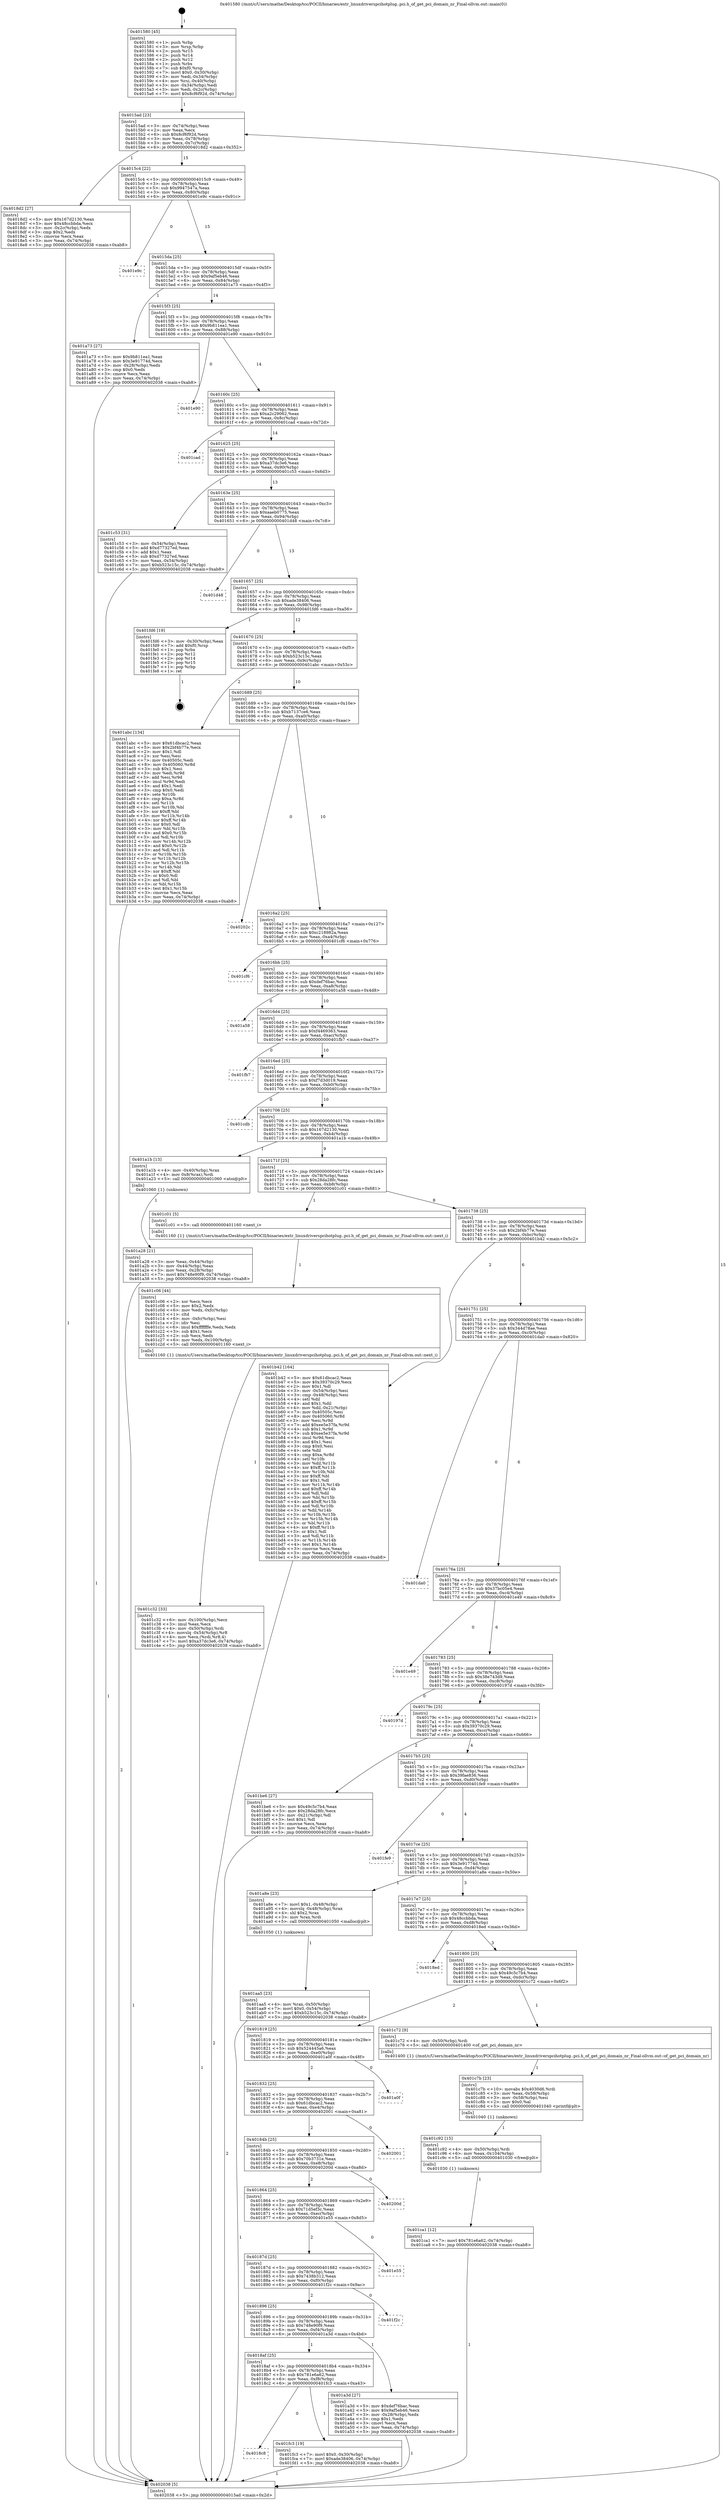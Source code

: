 digraph "0x401580" {
  label = "0x401580 (/mnt/c/Users/mathe/Desktop/tcc/POCII/binaries/extr_linuxdriverspcihotplug..pci.h_of_get_pci_domain_nr_Final-ollvm.out::main(0))"
  labelloc = "t"
  node[shape=record]

  Entry [label="",width=0.3,height=0.3,shape=circle,fillcolor=black,style=filled]
  "0x4015ad" [label="{
     0x4015ad [23]\l
     | [instrs]\l
     &nbsp;&nbsp;0x4015ad \<+3\>: mov -0x74(%rbp),%eax\l
     &nbsp;&nbsp;0x4015b0 \<+2\>: mov %eax,%ecx\l
     &nbsp;&nbsp;0x4015b2 \<+6\>: sub $0x8cf6f92d,%ecx\l
     &nbsp;&nbsp;0x4015b8 \<+3\>: mov %eax,-0x78(%rbp)\l
     &nbsp;&nbsp;0x4015bb \<+3\>: mov %ecx,-0x7c(%rbp)\l
     &nbsp;&nbsp;0x4015be \<+6\>: je 00000000004018d2 \<main+0x352\>\l
  }"]
  "0x4018d2" [label="{
     0x4018d2 [27]\l
     | [instrs]\l
     &nbsp;&nbsp;0x4018d2 \<+5\>: mov $0x167d2130,%eax\l
     &nbsp;&nbsp;0x4018d7 \<+5\>: mov $0x48ccbbda,%ecx\l
     &nbsp;&nbsp;0x4018dc \<+3\>: mov -0x2c(%rbp),%edx\l
     &nbsp;&nbsp;0x4018df \<+3\>: cmp $0x2,%edx\l
     &nbsp;&nbsp;0x4018e2 \<+3\>: cmovne %ecx,%eax\l
     &nbsp;&nbsp;0x4018e5 \<+3\>: mov %eax,-0x74(%rbp)\l
     &nbsp;&nbsp;0x4018e8 \<+5\>: jmp 0000000000402038 \<main+0xab8\>\l
  }"]
  "0x4015c4" [label="{
     0x4015c4 [22]\l
     | [instrs]\l
     &nbsp;&nbsp;0x4015c4 \<+5\>: jmp 00000000004015c9 \<main+0x49\>\l
     &nbsp;&nbsp;0x4015c9 \<+3\>: mov -0x78(%rbp),%eax\l
     &nbsp;&nbsp;0x4015cc \<+5\>: sub $0x9947547a,%eax\l
     &nbsp;&nbsp;0x4015d1 \<+3\>: mov %eax,-0x80(%rbp)\l
     &nbsp;&nbsp;0x4015d4 \<+6\>: je 0000000000401e9c \<main+0x91c\>\l
  }"]
  "0x402038" [label="{
     0x402038 [5]\l
     | [instrs]\l
     &nbsp;&nbsp;0x402038 \<+5\>: jmp 00000000004015ad \<main+0x2d\>\l
  }"]
  "0x401580" [label="{
     0x401580 [45]\l
     | [instrs]\l
     &nbsp;&nbsp;0x401580 \<+1\>: push %rbp\l
     &nbsp;&nbsp;0x401581 \<+3\>: mov %rsp,%rbp\l
     &nbsp;&nbsp;0x401584 \<+2\>: push %r15\l
     &nbsp;&nbsp;0x401586 \<+2\>: push %r14\l
     &nbsp;&nbsp;0x401588 \<+2\>: push %r12\l
     &nbsp;&nbsp;0x40158a \<+1\>: push %rbx\l
     &nbsp;&nbsp;0x40158b \<+7\>: sub $0xf0,%rsp\l
     &nbsp;&nbsp;0x401592 \<+7\>: movl $0x0,-0x30(%rbp)\l
     &nbsp;&nbsp;0x401599 \<+3\>: mov %edi,-0x34(%rbp)\l
     &nbsp;&nbsp;0x40159c \<+4\>: mov %rsi,-0x40(%rbp)\l
     &nbsp;&nbsp;0x4015a0 \<+3\>: mov -0x34(%rbp),%edi\l
     &nbsp;&nbsp;0x4015a3 \<+3\>: mov %edi,-0x2c(%rbp)\l
     &nbsp;&nbsp;0x4015a6 \<+7\>: movl $0x8cf6f92d,-0x74(%rbp)\l
  }"]
  Exit [label="",width=0.3,height=0.3,shape=circle,fillcolor=black,style=filled,peripheries=2]
  "0x401e9c" [label="{
     0x401e9c\l
  }", style=dashed]
  "0x4015da" [label="{
     0x4015da [25]\l
     | [instrs]\l
     &nbsp;&nbsp;0x4015da \<+5\>: jmp 00000000004015df \<main+0x5f\>\l
     &nbsp;&nbsp;0x4015df \<+3\>: mov -0x78(%rbp),%eax\l
     &nbsp;&nbsp;0x4015e2 \<+5\>: sub $0x9af5eb46,%eax\l
     &nbsp;&nbsp;0x4015e7 \<+6\>: mov %eax,-0x84(%rbp)\l
     &nbsp;&nbsp;0x4015ed \<+6\>: je 0000000000401a73 \<main+0x4f3\>\l
  }"]
  "0x4018c8" [label="{
     0x4018c8\l
  }", style=dashed]
  "0x401a73" [label="{
     0x401a73 [27]\l
     | [instrs]\l
     &nbsp;&nbsp;0x401a73 \<+5\>: mov $0x9b811ea1,%eax\l
     &nbsp;&nbsp;0x401a78 \<+5\>: mov $0x3e91774d,%ecx\l
     &nbsp;&nbsp;0x401a7d \<+3\>: mov -0x28(%rbp),%edx\l
     &nbsp;&nbsp;0x401a80 \<+3\>: cmp $0x0,%edx\l
     &nbsp;&nbsp;0x401a83 \<+3\>: cmove %ecx,%eax\l
     &nbsp;&nbsp;0x401a86 \<+3\>: mov %eax,-0x74(%rbp)\l
     &nbsp;&nbsp;0x401a89 \<+5\>: jmp 0000000000402038 \<main+0xab8\>\l
  }"]
  "0x4015f3" [label="{
     0x4015f3 [25]\l
     | [instrs]\l
     &nbsp;&nbsp;0x4015f3 \<+5\>: jmp 00000000004015f8 \<main+0x78\>\l
     &nbsp;&nbsp;0x4015f8 \<+3\>: mov -0x78(%rbp),%eax\l
     &nbsp;&nbsp;0x4015fb \<+5\>: sub $0x9b811ea1,%eax\l
     &nbsp;&nbsp;0x401600 \<+6\>: mov %eax,-0x88(%rbp)\l
     &nbsp;&nbsp;0x401606 \<+6\>: je 0000000000401e90 \<main+0x910\>\l
  }"]
  "0x401fc3" [label="{
     0x401fc3 [19]\l
     | [instrs]\l
     &nbsp;&nbsp;0x401fc3 \<+7\>: movl $0x0,-0x30(%rbp)\l
     &nbsp;&nbsp;0x401fca \<+7\>: movl $0xade38406,-0x74(%rbp)\l
     &nbsp;&nbsp;0x401fd1 \<+5\>: jmp 0000000000402038 \<main+0xab8\>\l
  }"]
  "0x401e90" [label="{
     0x401e90\l
  }", style=dashed]
  "0x40160c" [label="{
     0x40160c [25]\l
     | [instrs]\l
     &nbsp;&nbsp;0x40160c \<+5\>: jmp 0000000000401611 \<main+0x91\>\l
     &nbsp;&nbsp;0x401611 \<+3\>: mov -0x78(%rbp),%eax\l
     &nbsp;&nbsp;0x401614 \<+5\>: sub $0xa2c29062,%eax\l
     &nbsp;&nbsp;0x401619 \<+6\>: mov %eax,-0x8c(%rbp)\l
     &nbsp;&nbsp;0x40161f \<+6\>: je 0000000000401cad \<main+0x72d\>\l
  }"]
  "0x401ca1" [label="{
     0x401ca1 [12]\l
     | [instrs]\l
     &nbsp;&nbsp;0x401ca1 \<+7\>: movl $0x781e6a62,-0x74(%rbp)\l
     &nbsp;&nbsp;0x401ca8 \<+5\>: jmp 0000000000402038 \<main+0xab8\>\l
  }"]
  "0x401cad" [label="{
     0x401cad\l
  }", style=dashed]
  "0x401625" [label="{
     0x401625 [25]\l
     | [instrs]\l
     &nbsp;&nbsp;0x401625 \<+5\>: jmp 000000000040162a \<main+0xaa\>\l
     &nbsp;&nbsp;0x40162a \<+3\>: mov -0x78(%rbp),%eax\l
     &nbsp;&nbsp;0x40162d \<+5\>: sub $0xa37dc3e6,%eax\l
     &nbsp;&nbsp;0x401632 \<+6\>: mov %eax,-0x90(%rbp)\l
     &nbsp;&nbsp;0x401638 \<+6\>: je 0000000000401c53 \<main+0x6d3\>\l
  }"]
  "0x401c92" [label="{
     0x401c92 [15]\l
     | [instrs]\l
     &nbsp;&nbsp;0x401c92 \<+4\>: mov -0x50(%rbp),%rdi\l
     &nbsp;&nbsp;0x401c96 \<+6\>: mov %eax,-0x104(%rbp)\l
     &nbsp;&nbsp;0x401c9c \<+5\>: call 0000000000401030 \<free@plt\>\l
     | [calls]\l
     &nbsp;&nbsp;0x401030 \{1\} (unknown)\l
  }"]
  "0x401c53" [label="{
     0x401c53 [31]\l
     | [instrs]\l
     &nbsp;&nbsp;0x401c53 \<+3\>: mov -0x54(%rbp),%eax\l
     &nbsp;&nbsp;0x401c56 \<+5\>: add $0xd77327ed,%eax\l
     &nbsp;&nbsp;0x401c5b \<+3\>: add $0x1,%eax\l
     &nbsp;&nbsp;0x401c5e \<+5\>: sub $0xd77327ed,%eax\l
     &nbsp;&nbsp;0x401c63 \<+3\>: mov %eax,-0x54(%rbp)\l
     &nbsp;&nbsp;0x401c66 \<+7\>: movl $0xb523c15c,-0x74(%rbp)\l
     &nbsp;&nbsp;0x401c6d \<+5\>: jmp 0000000000402038 \<main+0xab8\>\l
  }"]
  "0x40163e" [label="{
     0x40163e [25]\l
     | [instrs]\l
     &nbsp;&nbsp;0x40163e \<+5\>: jmp 0000000000401643 \<main+0xc3\>\l
     &nbsp;&nbsp;0x401643 \<+3\>: mov -0x78(%rbp),%eax\l
     &nbsp;&nbsp;0x401646 \<+5\>: sub $0xaaeb0775,%eax\l
     &nbsp;&nbsp;0x40164b \<+6\>: mov %eax,-0x94(%rbp)\l
     &nbsp;&nbsp;0x401651 \<+6\>: je 0000000000401d48 \<main+0x7c8\>\l
  }"]
  "0x401c7b" [label="{
     0x401c7b [23]\l
     | [instrs]\l
     &nbsp;&nbsp;0x401c7b \<+10\>: movabs $0x4030d6,%rdi\l
     &nbsp;&nbsp;0x401c85 \<+3\>: mov %eax,-0x58(%rbp)\l
     &nbsp;&nbsp;0x401c88 \<+3\>: mov -0x58(%rbp),%esi\l
     &nbsp;&nbsp;0x401c8b \<+2\>: mov $0x0,%al\l
     &nbsp;&nbsp;0x401c8d \<+5\>: call 0000000000401040 \<printf@plt\>\l
     | [calls]\l
     &nbsp;&nbsp;0x401040 \{1\} (unknown)\l
  }"]
  "0x401d48" [label="{
     0x401d48\l
  }", style=dashed]
  "0x401657" [label="{
     0x401657 [25]\l
     | [instrs]\l
     &nbsp;&nbsp;0x401657 \<+5\>: jmp 000000000040165c \<main+0xdc\>\l
     &nbsp;&nbsp;0x40165c \<+3\>: mov -0x78(%rbp),%eax\l
     &nbsp;&nbsp;0x40165f \<+5\>: sub $0xade38406,%eax\l
     &nbsp;&nbsp;0x401664 \<+6\>: mov %eax,-0x98(%rbp)\l
     &nbsp;&nbsp;0x40166a \<+6\>: je 0000000000401fd6 \<main+0xa56\>\l
  }"]
  "0x401c32" [label="{
     0x401c32 [33]\l
     | [instrs]\l
     &nbsp;&nbsp;0x401c32 \<+6\>: mov -0x100(%rbp),%ecx\l
     &nbsp;&nbsp;0x401c38 \<+3\>: imul %eax,%ecx\l
     &nbsp;&nbsp;0x401c3b \<+4\>: mov -0x50(%rbp),%rdi\l
     &nbsp;&nbsp;0x401c3f \<+4\>: movslq -0x54(%rbp),%r8\l
     &nbsp;&nbsp;0x401c43 \<+4\>: mov %ecx,(%rdi,%r8,4)\l
     &nbsp;&nbsp;0x401c47 \<+7\>: movl $0xa37dc3e6,-0x74(%rbp)\l
     &nbsp;&nbsp;0x401c4e \<+5\>: jmp 0000000000402038 \<main+0xab8\>\l
  }"]
  "0x401fd6" [label="{
     0x401fd6 [19]\l
     | [instrs]\l
     &nbsp;&nbsp;0x401fd6 \<+3\>: mov -0x30(%rbp),%eax\l
     &nbsp;&nbsp;0x401fd9 \<+7\>: add $0xf0,%rsp\l
     &nbsp;&nbsp;0x401fe0 \<+1\>: pop %rbx\l
     &nbsp;&nbsp;0x401fe1 \<+2\>: pop %r12\l
     &nbsp;&nbsp;0x401fe3 \<+2\>: pop %r14\l
     &nbsp;&nbsp;0x401fe5 \<+2\>: pop %r15\l
     &nbsp;&nbsp;0x401fe7 \<+1\>: pop %rbp\l
     &nbsp;&nbsp;0x401fe8 \<+1\>: ret\l
  }"]
  "0x401670" [label="{
     0x401670 [25]\l
     | [instrs]\l
     &nbsp;&nbsp;0x401670 \<+5\>: jmp 0000000000401675 \<main+0xf5\>\l
     &nbsp;&nbsp;0x401675 \<+3\>: mov -0x78(%rbp),%eax\l
     &nbsp;&nbsp;0x401678 \<+5\>: sub $0xb523c15c,%eax\l
     &nbsp;&nbsp;0x40167d \<+6\>: mov %eax,-0x9c(%rbp)\l
     &nbsp;&nbsp;0x401683 \<+6\>: je 0000000000401abc \<main+0x53c\>\l
  }"]
  "0x401c06" [label="{
     0x401c06 [44]\l
     | [instrs]\l
     &nbsp;&nbsp;0x401c06 \<+2\>: xor %ecx,%ecx\l
     &nbsp;&nbsp;0x401c08 \<+5\>: mov $0x2,%edx\l
     &nbsp;&nbsp;0x401c0d \<+6\>: mov %edx,-0xfc(%rbp)\l
     &nbsp;&nbsp;0x401c13 \<+1\>: cltd\l
     &nbsp;&nbsp;0x401c14 \<+6\>: mov -0xfc(%rbp),%esi\l
     &nbsp;&nbsp;0x401c1a \<+2\>: idiv %esi\l
     &nbsp;&nbsp;0x401c1c \<+6\>: imul $0xfffffffe,%edx,%edx\l
     &nbsp;&nbsp;0x401c22 \<+3\>: sub $0x1,%ecx\l
     &nbsp;&nbsp;0x401c25 \<+2\>: sub %ecx,%edx\l
     &nbsp;&nbsp;0x401c27 \<+6\>: mov %edx,-0x100(%rbp)\l
     &nbsp;&nbsp;0x401c2d \<+5\>: call 0000000000401160 \<next_i\>\l
     | [calls]\l
     &nbsp;&nbsp;0x401160 \{1\} (/mnt/c/Users/mathe/Desktop/tcc/POCII/binaries/extr_linuxdriverspcihotplug..pci.h_of_get_pci_domain_nr_Final-ollvm.out::next_i)\l
  }"]
  "0x401abc" [label="{
     0x401abc [134]\l
     | [instrs]\l
     &nbsp;&nbsp;0x401abc \<+5\>: mov $0x61dbcac2,%eax\l
     &nbsp;&nbsp;0x401ac1 \<+5\>: mov $0x2bf4b77e,%ecx\l
     &nbsp;&nbsp;0x401ac6 \<+2\>: mov $0x1,%dl\l
     &nbsp;&nbsp;0x401ac8 \<+2\>: xor %esi,%esi\l
     &nbsp;&nbsp;0x401aca \<+7\>: mov 0x40505c,%edi\l
     &nbsp;&nbsp;0x401ad1 \<+8\>: mov 0x405060,%r8d\l
     &nbsp;&nbsp;0x401ad9 \<+3\>: sub $0x1,%esi\l
     &nbsp;&nbsp;0x401adc \<+3\>: mov %edi,%r9d\l
     &nbsp;&nbsp;0x401adf \<+3\>: add %esi,%r9d\l
     &nbsp;&nbsp;0x401ae2 \<+4\>: imul %r9d,%edi\l
     &nbsp;&nbsp;0x401ae6 \<+3\>: and $0x1,%edi\l
     &nbsp;&nbsp;0x401ae9 \<+3\>: cmp $0x0,%edi\l
     &nbsp;&nbsp;0x401aec \<+4\>: sete %r10b\l
     &nbsp;&nbsp;0x401af0 \<+4\>: cmp $0xa,%r8d\l
     &nbsp;&nbsp;0x401af4 \<+4\>: setl %r11b\l
     &nbsp;&nbsp;0x401af8 \<+3\>: mov %r10b,%bl\l
     &nbsp;&nbsp;0x401afb \<+3\>: xor $0xff,%bl\l
     &nbsp;&nbsp;0x401afe \<+3\>: mov %r11b,%r14b\l
     &nbsp;&nbsp;0x401b01 \<+4\>: xor $0xff,%r14b\l
     &nbsp;&nbsp;0x401b05 \<+3\>: xor $0x0,%dl\l
     &nbsp;&nbsp;0x401b08 \<+3\>: mov %bl,%r15b\l
     &nbsp;&nbsp;0x401b0b \<+4\>: and $0x0,%r15b\l
     &nbsp;&nbsp;0x401b0f \<+3\>: and %dl,%r10b\l
     &nbsp;&nbsp;0x401b12 \<+3\>: mov %r14b,%r12b\l
     &nbsp;&nbsp;0x401b15 \<+4\>: and $0x0,%r12b\l
     &nbsp;&nbsp;0x401b19 \<+3\>: and %dl,%r11b\l
     &nbsp;&nbsp;0x401b1c \<+3\>: or %r10b,%r15b\l
     &nbsp;&nbsp;0x401b1f \<+3\>: or %r11b,%r12b\l
     &nbsp;&nbsp;0x401b22 \<+3\>: xor %r12b,%r15b\l
     &nbsp;&nbsp;0x401b25 \<+3\>: or %r14b,%bl\l
     &nbsp;&nbsp;0x401b28 \<+3\>: xor $0xff,%bl\l
     &nbsp;&nbsp;0x401b2b \<+3\>: or $0x0,%dl\l
     &nbsp;&nbsp;0x401b2e \<+2\>: and %dl,%bl\l
     &nbsp;&nbsp;0x401b30 \<+3\>: or %bl,%r15b\l
     &nbsp;&nbsp;0x401b33 \<+4\>: test $0x1,%r15b\l
     &nbsp;&nbsp;0x401b37 \<+3\>: cmovne %ecx,%eax\l
     &nbsp;&nbsp;0x401b3a \<+3\>: mov %eax,-0x74(%rbp)\l
     &nbsp;&nbsp;0x401b3d \<+5\>: jmp 0000000000402038 \<main+0xab8\>\l
  }"]
  "0x401689" [label="{
     0x401689 [25]\l
     | [instrs]\l
     &nbsp;&nbsp;0x401689 \<+5\>: jmp 000000000040168e \<main+0x10e\>\l
     &nbsp;&nbsp;0x40168e \<+3\>: mov -0x78(%rbp),%eax\l
     &nbsp;&nbsp;0x401691 \<+5\>: sub $0xb7137ce6,%eax\l
     &nbsp;&nbsp;0x401696 \<+6\>: mov %eax,-0xa0(%rbp)\l
     &nbsp;&nbsp;0x40169c \<+6\>: je 000000000040202c \<main+0xaac\>\l
  }"]
  "0x401aa5" [label="{
     0x401aa5 [23]\l
     | [instrs]\l
     &nbsp;&nbsp;0x401aa5 \<+4\>: mov %rax,-0x50(%rbp)\l
     &nbsp;&nbsp;0x401aa9 \<+7\>: movl $0x0,-0x54(%rbp)\l
     &nbsp;&nbsp;0x401ab0 \<+7\>: movl $0xb523c15c,-0x74(%rbp)\l
     &nbsp;&nbsp;0x401ab7 \<+5\>: jmp 0000000000402038 \<main+0xab8\>\l
  }"]
  "0x40202c" [label="{
     0x40202c\l
  }", style=dashed]
  "0x4016a2" [label="{
     0x4016a2 [25]\l
     | [instrs]\l
     &nbsp;&nbsp;0x4016a2 \<+5\>: jmp 00000000004016a7 \<main+0x127\>\l
     &nbsp;&nbsp;0x4016a7 \<+3\>: mov -0x78(%rbp),%eax\l
     &nbsp;&nbsp;0x4016aa \<+5\>: sub $0xc218982a,%eax\l
     &nbsp;&nbsp;0x4016af \<+6\>: mov %eax,-0xa4(%rbp)\l
     &nbsp;&nbsp;0x4016b5 \<+6\>: je 0000000000401cf6 \<main+0x776\>\l
  }"]
  "0x4018af" [label="{
     0x4018af [25]\l
     | [instrs]\l
     &nbsp;&nbsp;0x4018af \<+5\>: jmp 00000000004018b4 \<main+0x334\>\l
     &nbsp;&nbsp;0x4018b4 \<+3\>: mov -0x78(%rbp),%eax\l
     &nbsp;&nbsp;0x4018b7 \<+5\>: sub $0x781e6a62,%eax\l
     &nbsp;&nbsp;0x4018bc \<+6\>: mov %eax,-0xf8(%rbp)\l
     &nbsp;&nbsp;0x4018c2 \<+6\>: je 0000000000401fc3 \<main+0xa43\>\l
  }"]
  "0x401cf6" [label="{
     0x401cf6\l
  }", style=dashed]
  "0x4016bb" [label="{
     0x4016bb [25]\l
     | [instrs]\l
     &nbsp;&nbsp;0x4016bb \<+5\>: jmp 00000000004016c0 \<main+0x140\>\l
     &nbsp;&nbsp;0x4016c0 \<+3\>: mov -0x78(%rbp),%eax\l
     &nbsp;&nbsp;0x4016c3 \<+5\>: sub $0xdef76bac,%eax\l
     &nbsp;&nbsp;0x4016c8 \<+6\>: mov %eax,-0xa8(%rbp)\l
     &nbsp;&nbsp;0x4016ce \<+6\>: je 0000000000401a58 \<main+0x4d8\>\l
  }"]
  "0x401a3d" [label="{
     0x401a3d [27]\l
     | [instrs]\l
     &nbsp;&nbsp;0x401a3d \<+5\>: mov $0xdef76bac,%eax\l
     &nbsp;&nbsp;0x401a42 \<+5\>: mov $0x9af5eb46,%ecx\l
     &nbsp;&nbsp;0x401a47 \<+3\>: mov -0x28(%rbp),%edx\l
     &nbsp;&nbsp;0x401a4a \<+3\>: cmp $0x1,%edx\l
     &nbsp;&nbsp;0x401a4d \<+3\>: cmovl %ecx,%eax\l
     &nbsp;&nbsp;0x401a50 \<+3\>: mov %eax,-0x74(%rbp)\l
     &nbsp;&nbsp;0x401a53 \<+5\>: jmp 0000000000402038 \<main+0xab8\>\l
  }"]
  "0x401a58" [label="{
     0x401a58\l
  }", style=dashed]
  "0x4016d4" [label="{
     0x4016d4 [25]\l
     | [instrs]\l
     &nbsp;&nbsp;0x4016d4 \<+5\>: jmp 00000000004016d9 \<main+0x159\>\l
     &nbsp;&nbsp;0x4016d9 \<+3\>: mov -0x78(%rbp),%eax\l
     &nbsp;&nbsp;0x4016dc \<+5\>: sub $0xf4469363,%eax\l
     &nbsp;&nbsp;0x4016e1 \<+6\>: mov %eax,-0xac(%rbp)\l
     &nbsp;&nbsp;0x4016e7 \<+6\>: je 0000000000401fb7 \<main+0xa37\>\l
  }"]
  "0x401896" [label="{
     0x401896 [25]\l
     | [instrs]\l
     &nbsp;&nbsp;0x401896 \<+5\>: jmp 000000000040189b \<main+0x31b\>\l
     &nbsp;&nbsp;0x40189b \<+3\>: mov -0x78(%rbp),%eax\l
     &nbsp;&nbsp;0x40189e \<+5\>: sub $0x748e90f9,%eax\l
     &nbsp;&nbsp;0x4018a3 \<+6\>: mov %eax,-0xf4(%rbp)\l
     &nbsp;&nbsp;0x4018a9 \<+6\>: je 0000000000401a3d \<main+0x4bd\>\l
  }"]
  "0x401fb7" [label="{
     0x401fb7\l
  }", style=dashed]
  "0x4016ed" [label="{
     0x4016ed [25]\l
     | [instrs]\l
     &nbsp;&nbsp;0x4016ed \<+5\>: jmp 00000000004016f2 \<main+0x172\>\l
     &nbsp;&nbsp;0x4016f2 \<+3\>: mov -0x78(%rbp),%eax\l
     &nbsp;&nbsp;0x4016f5 \<+5\>: sub $0xf7d3d019,%eax\l
     &nbsp;&nbsp;0x4016fa \<+6\>: mov %eax,-0xb0(%rbp)\l
     &nbsp;&nbsp;0x401700 \<+6\>: je 0000000000401cdb \<main+0x75b\>\l
  }"]
  "0x401f2c" [label="{
     0x401f2c\l
  }", style=dashed]
  "0x401cdb" [label="{
     0x401cdb\l
  }", style=dashed]
  "0x401706" [label="{
     0x401706 [25]\l
     | [instrs]\l
     &nbsp;&nbsp;0x401706 \<+5\>: jmp 000000000040170b \<main+0x18b\>\l
     &nbsp;&nbsp;0x40170b \<+3\>: mov -0x78(%rbp),%eax\l
     &nbsp;&nbsp;0x40170e \<+5\>: sub $0x167d2130,%eax\l
     &nbsp;&nbsp;0x401713 \<+6\>: mov %eax,-0xb4(%rbp)\l
     &nbsp;&nbsp;0x401719 \<+6\>: je 0000000000401a1b \<main+0x49b\>\l
  }"]
  "0x40187d" [label="{
     0x40187d [25]\l
     | [instrs]\l
     &nbsp;&nbsp;0x40187d \<+5\>: jmp 0000000000401882 \<main+0x302\>\l
     &nbsp;&nbsp;0x401882 \<+3\>: mov -0x78(%rbp),%eax\l
     &nbsp;&nbsp;0x401885 \<+5\>: sub $0x7438b312,%eax\l
     &nbsp;&nbsp;0x40188a \<+6\>: mov %eax,-0xf0(%rbp)\l
     &nbsp;&nbsp;0x401890 \<+6\>: je 0000000000401f2c \<main+0x9ac\>\l
  }"]
  "0x401a1b" [label="{
     0x401a1b [13]\l
     | [instrs]\l
     &nbsp;&nbsp;0x401a1b \<+4\>: mov -0x40(%rbp),%rax\l
     &nbsp;&nbsp;0x401a1f \<+4\>: mov 0x8(%rax),%rdi\l
     &nbsp;&nbsp;0x401a23 \<+5\>: call 0000000000401060 \<atoi@plt\>\l
     | [calls]\l
     &nbsp;&nbsp;0x401060 \{1\} (unknown)\l
  }"]
  "0x40171f" [label="{
     0x40171f [25]\l
     | [instrs]\l
     &nbsp;&nbsp;0x40171f \<+5\>: jmp 0000000000401724 \<main+0x1a4\>\l
     &nbsp;&nbsp;0x401724 \<+3\>: mov -0x78(%rbp),%eax\l
     &nbsp;&nbsp;0x401727 \<+5\>: sub $0x28da28fc,%eax\l
     &nbsp;&nbsp;0x40172c \<+6\>: mov %eax,-0xb8(%rbp)\l
     &nbsp;&nbsp;0x401732 \<+6\>: je 0000000000401c01 \<main+0x681\>\l
  }"]
  "0x401a28" [label="{
     0x401a28 [21]\l
     | [instrs]\l
     &nbsp;&nbsp;0x401a28 \<+3\>: mov %eax,-0x44(%rbp)\l
     &nbsp;&nbsp;0x401a2b \<+3\>: mov -0x44(%rbp),%eax\l
     &nbsp;&nbsp;0x401a2e \<+3\>: mov %eax,-0x28(%rbp)\l
     &nbsp;&nbsp;0x401a31 \<+7\>: movl $0x748e90f9,-0x74(%rbp)\l
     &nbsp;&nbsp;0x401a38 \<+5\>: jmp 0000000000402038 \<main+0xab8\>\l
  }"]
  "0x401e55" [label="{
     0x401e55\l
  }", style=dashed]
  "0x401c01" [label="{
     0x401c01 [5]\l
     | [instrs]\l
     &nbsp;&nbsp;0x401c01 \<+5\>: call 0000000000401160 \<next_i\>\l
     | [calls]\l
     &nbsp;&nbsp;0x401160 \{1\} (/mnt/c/Users/mathe/Desktop/tcc/POCII/binaries/extr_linuxdriverspcihotplug..pci.h_of_get_pci_domain_nr_Final-ollvm.out::next_i)\l
  }"]
  "0x401738" [label="{
     0x401738 [25]\l
     | [instrs]\l
     &nbsp;&nbsp;0x401738 \<+5\>: jmp 000000000040173d \<main+0x1bd\>\l
     &nbsp;&nbsp;0x40173d \<+3\>: mov -0x78(%rbp),%eax\l
     &nbsp;&nbsp;0x401740 \<+5\>: sub $0x2bf4b77e,%eax\l
     &nbsp;&nbsp;0x401745 \<+6\>: mov %eax,-0xbc(%rbp)\l
     &nbsp;&nbsp;0x40174b \<+6\>: je 0000000000401b42 \<main+0x5c2\>\l
  }"]
  "0x401864" [label="{
     0x401864 [25]\l
     | [instrs]\l
     &nbsp;&nbsp;0x401864 \<+5\>: jmp 0000000000401869 \<main+0x2e9\>\l
     &nbsp;&nbsp;0x401869 \<+3\>: mov -0x78(%rbp),%eax\l
     &nbsp;&nbsp;0x40186c \<+5\>: sub $0x71d5ef3c,%eax\l
     &nbsp;&nbsp;0x401871 \<+6\>: mov %eax,-0xec(%rbp)\l
     &nbsp;&nbsp;0x401877 \<+6\>: je 0000000000401e55 \<main+0x8d5\>\l
  }"]
  "0x401b42" [label="{
     0x401b42 [164]\l
     | [instrs]\l
     &nbsp;&nbsp;0x401b42 \<+5\>: mov $0x61dbcac2,%eax\l
     &nbsp;&nbsp;0x401b47 \<+5\>: mov $0x39370c29,%ecx\l
     &nbsp;&nbsp;0x401b4c \<+2\>: mov $0x1,%dl\l
     &nbsp;&nbsp;0x401b4e \<+3\>: mov -0x54(%rbp),%esi\l
     &nbsp;&nbsp;0x401b51 \<+3\>: cmp -0x48(%rbp),%esi\l
     &nbsp;&nbsp;0x401b54 \<+4\>: setl %dil\l
     &nbsp;&nbsp;0x401b58 \<+4\>: and $0x1,%dil\l
     &nbsp;&nbsp;0x401b5c \<+4\>: mov %dil,-0x21(%rbp)\l
     &nbsp;&nbsp;0x401b60 \<+7\>: mov 0x40505c,%esi\l
     &nbsp;&nbsp;0x401b67 \<+8\>: mov 0x405060,%r8d\l
     &nbsp;&nbsp;0x401b6f \<+3\>: mov %esi,%r9d\l
     &nbsp;&nbsp;0x401b72 \<+7\>: add $0xee5e37fa,%r9d\l
     &nbsp;&nbsp;0x401b79 \<+4\>: sub $0x1,%r9d\l
     &nbsp;&nbsp;0x401b7d \<+7\>: sub $0xee5e37fa,%r9d\l
     &nbsp;&nbsp;0x401b84 \<+4\>: imul %r9d,%esi\l
     &nbsp;&nbsp;0x401b88 \<+3\>: and $0x1,%esi\l
     &nbsp;&nbsp;0x401b8b \<+3\>: cmp $0x0,%esi\l
     &nbsp;&nbsp;0x401b8e \<+4\>: sete %dil\l
     &nbsp;&nbsp;0x401b92 \<+4\>: cmp $0xa,%r8d\l
     &nbsp;&nbsp;0x401b96 \<+4\>: setl %r10b\l
     &nbsp;&nbsp;0x401b9a \<+3\>: mov %dil,%r11b\l
     &nbsp;&nbsp;0x401b9d \<+4\>: xor $0xff,%r11b\l
     &nbsp;&nbsp;0x401ba1 \<+3\>: mov %r10b,%bl\l
     &nbsp;&nbsp;0x401ba4 \<+3\>: xor $0xff,%bl\l
     &nbsp;&nbsp;0x401ba7 \<+3\>: xor $0x1,%dl\l
     &nbsp;&nbsp;0x401baa \<+3\>: mov %r11b,%r14b\l
     &nbsp;&nbsp;0x401bad \<+4\>: and $0xff,%r14b\l
     &nbsp;&nbsp;0x401bb1 \<+3\>: and %dl,%dil\l
     &nbsp;&nbsp;0x401bb4 \<+3\>: mov %bl,%r15b\l
     &nbsp;&nbsp;0x401bb7 \<+4\>: and $0xff,%r15b\l
     &nbsp;&nbsp;0x401bbb \<+3\>: and %dl,%r10b\l
     &nbsp;&nbsp;0x401bbe \<+3\>: or %dil,%r14b\l
     &nbsp;&nbsp;0x401bc1 \<+3\>: or %r10b,%r15b\l
     &nbsp;&nbsp;0x401bc4 \<+3\>: xor %r15b,%r14b\l
     &nbsp;&nbsp;0x401bc7 \<+3\>: or %bl,%r11b\l
     &nbsp;&nbsp;0x401bca \<+4\>: xor $0xff,%r11b\l
     &nbsp;&nbsp;0x401bce \<+3\>: or $0x1,%dl\l
     &nbsp;&nbsp;0x401bd1 \<+3\>: and %dl,%r11b\l
     &nbsp;&nbsp;0x401bd4 \<+3\>: or %r11b,%r14b\l
     &nbsp;&nbsp;0x401bd7 \<+4\>: test $0x1,%r14b\l
     &nbsp;&nbsp;0x401bdb \<+3\>: cmovne %ecx,%eax\l
     &nbsp;&nbsp;0x401bde \<+3\>: mov %eax,-0x74(%rbp)\l
     &nbsp;&nbsp;0x401be1 \<+5\>: jmp 0000000000402038 \<main+0xab8\>\l
  }"]
  "0x401751" [label="{
     0x401751 [25]\l
     | [instrs]\l
     &nbsp;&nbsp;0x401751 \<+5\>: jmp 0000000000401756 \<main+0x1d6\>\l
     &nbsp;&nbsp;0x401756 \<+3\>: mov -0x78(%rbp),%eax\l
     &nbsp;&nbsp;0x401759 \<+5\>: sub $0x344d78ae,%eax\l
     &nbsp;&nbsp;0x40175e \<+6\>: mov %eax,-0xc0(%rbp)\l
     &nbsp;&nbsp;0x401764 \<+6\>: je 0000000000401da0 \<main+0x820\>\l
  }"]
  "0x40200d" [label="{
     0x40200d\l
  }", style=dashed]
  "0x401da0" [label="{
     0x401da0\l
  }", style=dashed]
  "0x40176a" [label="{
     0x40176a [25]\l
     | [instrs]\l
     &nbsp;&nbsp;0x40176a \<+5\>: jmp 000000000040176f \<main+0x1ef\>\l
     &nbsp;&nbsp;0x40176f \<+3\>: mov -0x78(%rbp),%eax\l
     &nbsp;&nbsp;0x401772 \<+5\>: sub $0x37bc05e4,%eax\l
     &nbsp;&nbsp;0x401777 \<+6\>: mov %eax,-0xc4(%rbp)\l
     &nbsp;&nbsp;0x40177d \<+6\>: je 0000000000401e49 \<main+0x8c9\>\l
  }"]
  "0x40184b" [label="{
     0x40184b [25]\l
     | [instrs]\l
     &nbsp;&nbsp;0x40184b \<+5\>: jmp 0000000000401850 \<main+0x2d0\>\l
     &nbsp;&nbsp;0x401850 \<+3\>: mov -0x78(%rbp),%eax\l
     &nbsp;&nbsp;0x401853 \<+5\>: sub $0x70b3731e,%eax\l
     &nbsp;&nbsp;0x401858 \<+6\>: mov %eax,-0xe8(%rbp)\l
     &nbsp;&nbsp;0x40185e \<+6\>: je 000000000040200d \<main+0xa8d\>\l
  }"]
  "0x401e49" [label="{
     0x401e49\l
  }", style=dashed]
  "0x401783" [label="{
     0x401783 [25]\l
     | [instrs]\l
     &nbsp;&nbsp;0x401783 \<+5\>: jmp 0000000000401788 \<main+0x208\>\l
     &nbsp;&nbsp;0x401788 \<+3\>: mov -0x78(%rbp),%eax\l
     &nbsp;&nbsp;0x40178b \<+5\>: sub $0x38e743d9,%eax\l
     &nbsp;&nbsp;0x401790 \<+6\>: mov %eax,-0xc8(%rbp)\l
     &nbsp;&nbsp;0x401796 \<+6\>: je 000000000040197d \<main+0x3fd\>\l
  }"]
  "0x402001" [label="{
     0x402001\l
  }", style=dashed]
  "0x40197d" [label="{
     0x40197d\l
  }", style=dashed]
  "0x40179c" [label="{
     0x40179c [25]\l
     | [instrs]\l
     &nbsp;&nbsp;0x40179c \<+5\>: jmp 00000000004017a1 \<main+0x221\>\l
     &nbsp;&nbsp;0x4017a1 \<+3\>: mov -0x78(%rbp),%eax\l
     &nbsp;&nbsp;0x4017a4 \<+5\>: sub $0x39370c29,%eax\l
     &nbsp;&nbsp;0x4017a9 \<+6\>: mov %eax,-0xcc(%rbp)\l
     &nbsp;&nbsp;0x4017af \<+6\>: je 0000000000401be6 \<main+0x666\>\l
  }"]
  "0x401832" [label="{
     0x401832 [25]\l
     | [instrs]\l
     &nbsp;&nbsp;0x401832 \<+5\>: jmp 0000000000401837 \<main+0x2b7\>\l
     &nbsp;&nbsp;0x401837 \<+3\>: mov -0x78(%rbp),%eax\l
     &nbsp;&nbsp;0x40183a \<+5\>: sub $0x61dbcac2,%eax\l
     &nbsp;&nbsp;0x40183f \<+6\>: mov %eax,-0xe4(%rbp)\l
     &nbsp;&nbsp;0x401845 \<+6\>: je 0000000000402001 \<main+0xa81\>\l
  }"]
  "0x401be6" [label="{
     0x401be6 [27]\l
     | [instrs]\l
     &nbsp;&nbsp;0x401be6 \<+5\>: mov $0x49c5c7b4,%eax\l
     &nbsp;&nbsp;0x401beb \<+5\>: mov $0x28da28fc,%ecx\l
     &nbsp;&nbsp;0x401bf0 \<+3\>: mov -0x21(%rbp),%dl\l
     &nbsp;&nbsp;0x401bf3 \<+3\>: test $0x1,%dl\l
     &nbsp;&nbsp;0x401bf6 \<+3\>: cmovne %ecx,%eax\l
     &nbsp;&nbsp;0x401bf9 \<+3\>: mov %eax,-0x74(%rbp)\l
     &nbsp;&nbsp;0x401bfc \<+5\>: jmp 0000000000402038 \<main+0xab8\>\l
  }"]
  "0x4017b5" [label="{
     0x4017b5 [25]\l
     | [instrs]\l
     &nbsp;&nbsp;0x4017b5 \<+5\>: jmp 00000000004017ba \<main+0x23a\>\l
     &nbsp;&nbsp;0x4017ba \<+3\>: mov -0x78(%rbp),%eax\l
     &nbsp;&nbsp;0x4017bd \<+5\>: sub $0x39fae836,%eax\l
     &nbsp;&nbsp;0x4017c2 \<+6\>: mov %eax,-0xd0(%rbp)\l
     &nbsp;&nbsp;0x4017c8 \<+6\>: je 0000000000401fe9 \<main+0xa69\>\l
  }"]
  "0x401a0f" [label="{
     0x401a0f\l
  }", style=dashed]
  "0x401fe9" [label="{
     0x401fe9\l
  }", style=dashed]
  "0x4017ce" [label="{
     0x4017ce [25]\l
     | [instrs]\l
     &nbsp;&nbsp;0x4017ce \<+5\>: jmp 00000000004017d3 \<main+0x253\>\l
     &nbsp;&nbsp;0x4017d3 \<+3\>: mov -0x78(%rbp),%eax\l
     &nbsp;&nbsp;0x4017d6 \<+5\>: sub $0x3e91774d,%eax\l
     &nbsp;&nbsp;0x4017db \<+6\>: mov %eax,-0xd4(%rbp)\l
     &nbsp;&nbsp;0x4017e1 \<+6\>: je 0000000000401a8e \<main+0x50e\>\l
  }"]
  "0x401819" [label="{
     0x401819 [25]\l
     | [instrs]\l
     &nbsp;&nbsp;0x401819 \<+5\>: jmp 000000000040181e \<main+0x29e\>\l
     &nbsp;&nbsp;0x40181e \<+3\>: mov -0x78(%rbp),%eax\l
     &nbsp;&nbsp;0x401821 \<+5\>: sub $0x524445a6,%eax\l
     &nbsp;&nbsp;0x401826 \<+6\>: mov %eax,-0xe0(%rbp)\l
     &nbsp;&nbsp;0x40182c \<+6\>: je 0000000000401a0f \<main+0x48f\>\l
  }"]
  "0x401a8e" [label="{
     0x401a8e [23]\l
     | [instrs]\l
     &nbsp;&nbsp;0x401a8e \<+7\>: movl $0x1,-0x48(%rbp)\l
     &nbsp;&nbsp;0x401a95 \<+4\>: movslq -0x48(%rbp),%rax\l
     &nbsp;&nbsp;0x401a99 \<+4\>: shl $0x2,%rax\l
     &nbsp;&nbsp;0x401a9d \<+3\>: mov %rax,%rdi\l
     &nbsp;&nbsp;0x401aa0 \<+5\>: call 0000000000401050 \<malloc@plt\>\l
     | [calls]\l
     &nbsp;&nbsp;0x401050 \{1\} (unknown)\l
  }"]
  "0x4017e7" [label="{
     0x4017e7 [25]\l
     | [instrs]\l
     &nbsp;&nbsp;0x4017e7 \<+5\>: jmp 00000000004017ec \<main+0x26c\>\l
     &nbsp;&nbsp;0x4017ec \<+3\>: mov -0x78(%rbp),%eax\l
     &nbsp;&nbsp;0x4017ef \<+5\>: sub $0x48ccbbda,%eax\l
     &nbsp;&nbsp;0x4017f4 \<+6\>: mov %eax,-0xd8(%rbp)\l
     &nbsp;&nbsp;0x4017fa \<+6\>: je 00000000004018ed \<main+0x36d\>\l
  }"]
  "0x401c72" [label="{
     0x401c72 [9]\l
     | [instrs]\l
     &nbsp;&nbsp;0x401c72 \<+4\>: mov -0x50(%rbp),%rdi\l
     &nbsp;&nbsp;0x401c76 \<+5\>: call 0000000000401400 \<of_get_pci_domain_nr\>\l
     | [calls]\l
     &nbsp;&nbsp;0x401400 \{1\} (/mnt/c/Users/mathe/Desktop/tcc/POCII/binaries/extr_linuxdriverspcihotplug..pci.h_of_get_pci_domain_nr_Final-ollvm.out::of_get_pci_domain_nr)\l
  }"]
  "0x4018ed" [label="{
     0x4018ed\l
  }", style=dashed]
  "0x401800" [label="{
     0x401800 [25]\l
     | [instrs]\l
     &nbsp;&nbsp;0x401800 \<+5\>: jmp 0000000000401805 \<main+0x285\>\l
     &nbsp;&nbsp;0x401805 \<+3\>: mov -0x78(%rbp),%eax\l
     &nbsp;&nbsp;0x401808 \<+5\>: sub $0x49c5c7b4,%eax\l
     &nbsp;&nbsp;0x40180d \<+6\>: mov %eax,-0xdc(%rbp)\l
     &nbsp;&nbsp;0x401813 \<+6\>: je 0000000000401c72 \<main+0x6f2\>\l
  }"]
  Entry -> "0x401580" [label=" 1"]
  "0x4015ad" -> "0x4018d2" [label=" 1"]
  "0x4015ad" -> "0x4015c4" [label=" 15"]
  "0x4018d2" -> "0x402038" [label=" 1"]
  "0x401580" -> "0x4015ad" [label=" 1"]
  "0x402038" -> "0x4015ad" [label=" 15"]
  "0x401fd6" -> Exit [label=" 1"]
  "0x4015c4" -> "0x401e9c" [label=" 0"]
  "0x4015c4" -> "0x4015da" [label=" 15"]
  "0x401fc3" -> "0x402038" [label=" 1"]
  "0x4015da" -> "0x401a73" [label=" 1"]
  "0x4015da" -> "0x4015f3" [label=" 14"]
  "0x4018af" -> "0x4018c8" [label=" 0"]
  "0x4015f3" -> "0x401e90" [label=" 0"]
  "0x4015f3" -> "0x40160c" [label=" 14"]
  "0x4018af" -> "0x401fc3" [label=" 1"]
  "0x40160c" -> "0x401cad" [label=" 0"]
  "0x40160c" -> "0x401625" [label=" 14"]
  "0x401ca1" -> "0x402038" [label=" 1"]
  "0x401625" -> "0x401c53" [label=" 1"]
  "0x401625" -> "0x40163e" [label=" 13"]
  "0x401c92" -> "0x401ca1" [label=" 1"]
  "0x40163e" -> "0x401d48" [label=" 0"]
  "0x40163e" -> "0x401657" [label=" 13"]
  "0x401c7b" -> "0x401c92" [label=" 1"]
  "0x401657" -> "0x401fd6" [label=" 1"]
  "0x401657" -> "0x401670" [label=" 12"]
  "0x401c72" -> "0x401c7b" [label=" 1"]
  "0x401670" -> "0x401abc" [label=" 2"]
  "0x401670" -> "0x401689" [label=" 10"]
  "0x401c53" -> "0x402038" [label=" 1"]
  "0x401689" -> "0x40202c" [label=" 0"]
  "0x401689" -> "0x4016a2" [label=" 10"]
  "0x401c32" -> "0x402038" [label=" 1"]
  "0x4016a2" -> "0x401cf6" [label=" 0"]
  "0x4016a2" -> "0x4016bb" [label=" 10"]
  "0x401c06" -> "0x401c32" [label=" 1"]
  "0x4016bb" -> "0x401a58" [label=" 0"]
  "0x4016bb" -> "0x4016d4" [label=" 10"]
  "0x401c01" -> "0x401c06" [label=" 1"]
  "0x4016d4" -> "0x401fb7" [label=" 0"]
  "0x4016d4" -> "0x4016ed" [label=" 10"]
  "0x401b42" -> "0x402038" [label=" 2"]
  "0x4016ed" -> "0x401cdb" [label=" 0"]
  "0x4016ed" -> "0x401706" [label=" 10"]
  "0x401abc" -> "0x402038" [label=" 2"]
  "0x401706" -> "0x401a1b" [label=" 1"]
  "0x401706" -> "0x40171f" [label=" 9"]
  "0x401a1b" -> "0x401a28" [label=" 1"]
  "0x401a28" -> "0x402038" [label=" 1"]
  "0x401a8e" -> "0x401aa5" [label=" 1"]
  "0x40171f" -> "0x401c01" [label=" 1"]
  "0x40171f" -> "0x401738" [label=" 8"]
  "0x401a73" -> "0x402038" [label=" 1"]
  "0x401738" -> "0x401b42" [label=" 2"]
  "0x401738" -> "0x401751" [label=" 6"]
  "0x401896" -> "0x4018af" [label=" 1"]
  "0x401751" -> "0x401da0" [label=" 0"]
  "0x401751" -> "0x40176a" [label=" 6"]
  "0x401896" -> "0x401a3d" [label=" 1"]
  "0x40176a" -> "0x401e49" [label=" 0"]
  "0x40176a" -> "0x401783" [label=" 6"]
  "0x40187d" -> "0x401896" [label=" 2"]
  "0x401783" -> "0x40197d" [label=" 0"]
  "0x401783" -> "0x40179c" [label=" 6"]
  "0x40187d" -> "0x401f2c" [label=" 0"]
  "0x40179c" -> "0x401be6" [label=" 2"]
  "0x40179c" -> "0x4017b5" [label=" 4"]
  "0x401864" -> "0x40187d" [label=" 2"]
  "0x4017b5" -> "0x401fe9" [label=" 0"]
  "0x4017b5" -> "0x4017ce" [label=" 4"]
  "0x401864" -> "0x401e55" [label=" 0"]
  "0x4017ce" -> "0x401a8e" [label=" 1"]
  "0x4017ce" -> "0x4017e7" [label=" 3"]
  "0x40184b" -> "0x401864" [label=" 2"]
  "0x4017e7" -> "0x4018ed" [label=" 0"]
  "0x4017e7" -> "0x401800" [label=" 3"]
  "0x40184b" -> "0x40200d" [label=" 0"]
  "0x401800" -> "0x401c72" [label=" 1"]
  "0x401800" -> "0x401819" [label=" 2"]
  "0x401a3d" -> "0x402038" [label=" 1"]
  "0x401819" -> "0x401a0f" [label=" 0"]
  "0x401819" -> "0x401832" [label=" 2"]
  "0x401aa5" -> "0x402038" [label=" 1"]
  "0x401832" -> "0x402001" [label=" 0"]
  "0x401832" -> "0x40184b" [label=" 2"]
  "0x401be6" -> "0x402038" [label=" 2"]
}

